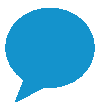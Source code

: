 beginfig(1);
% linecap := butt;
% linejoin := mitered;

%drawoptions (withcolor (0.078431,0.580392,0.800000));
drawoptions (withcolor (0.078000,0.576000,0.800000));

% speech bubble
fill (18.000000,34.832001)..controls (9.191410,34.832001) and (2.082030,28.492201)..(2.082030,20.613300)..controls (2.082030,15.839800) and (4.691410,11.625000)..(8.722660,9.039060)--(5.742190,1.632810)..controls (5.605470,1.289060) and (5.671880,1.078130)..(5.910160,1.207030)--(15.957000,6.484380)..controls (16.628901,6.406250) and (17.304701,6.312500)..(18.000000,6.312500)..controls (26.808599,6.312500) and (33.917999,12.734400)..(33.917999,20.613300)..controls (33.917999,28.492201) and (26.808599,34.832001)..(18.000000,34.832001)--cycle;

endfig;
